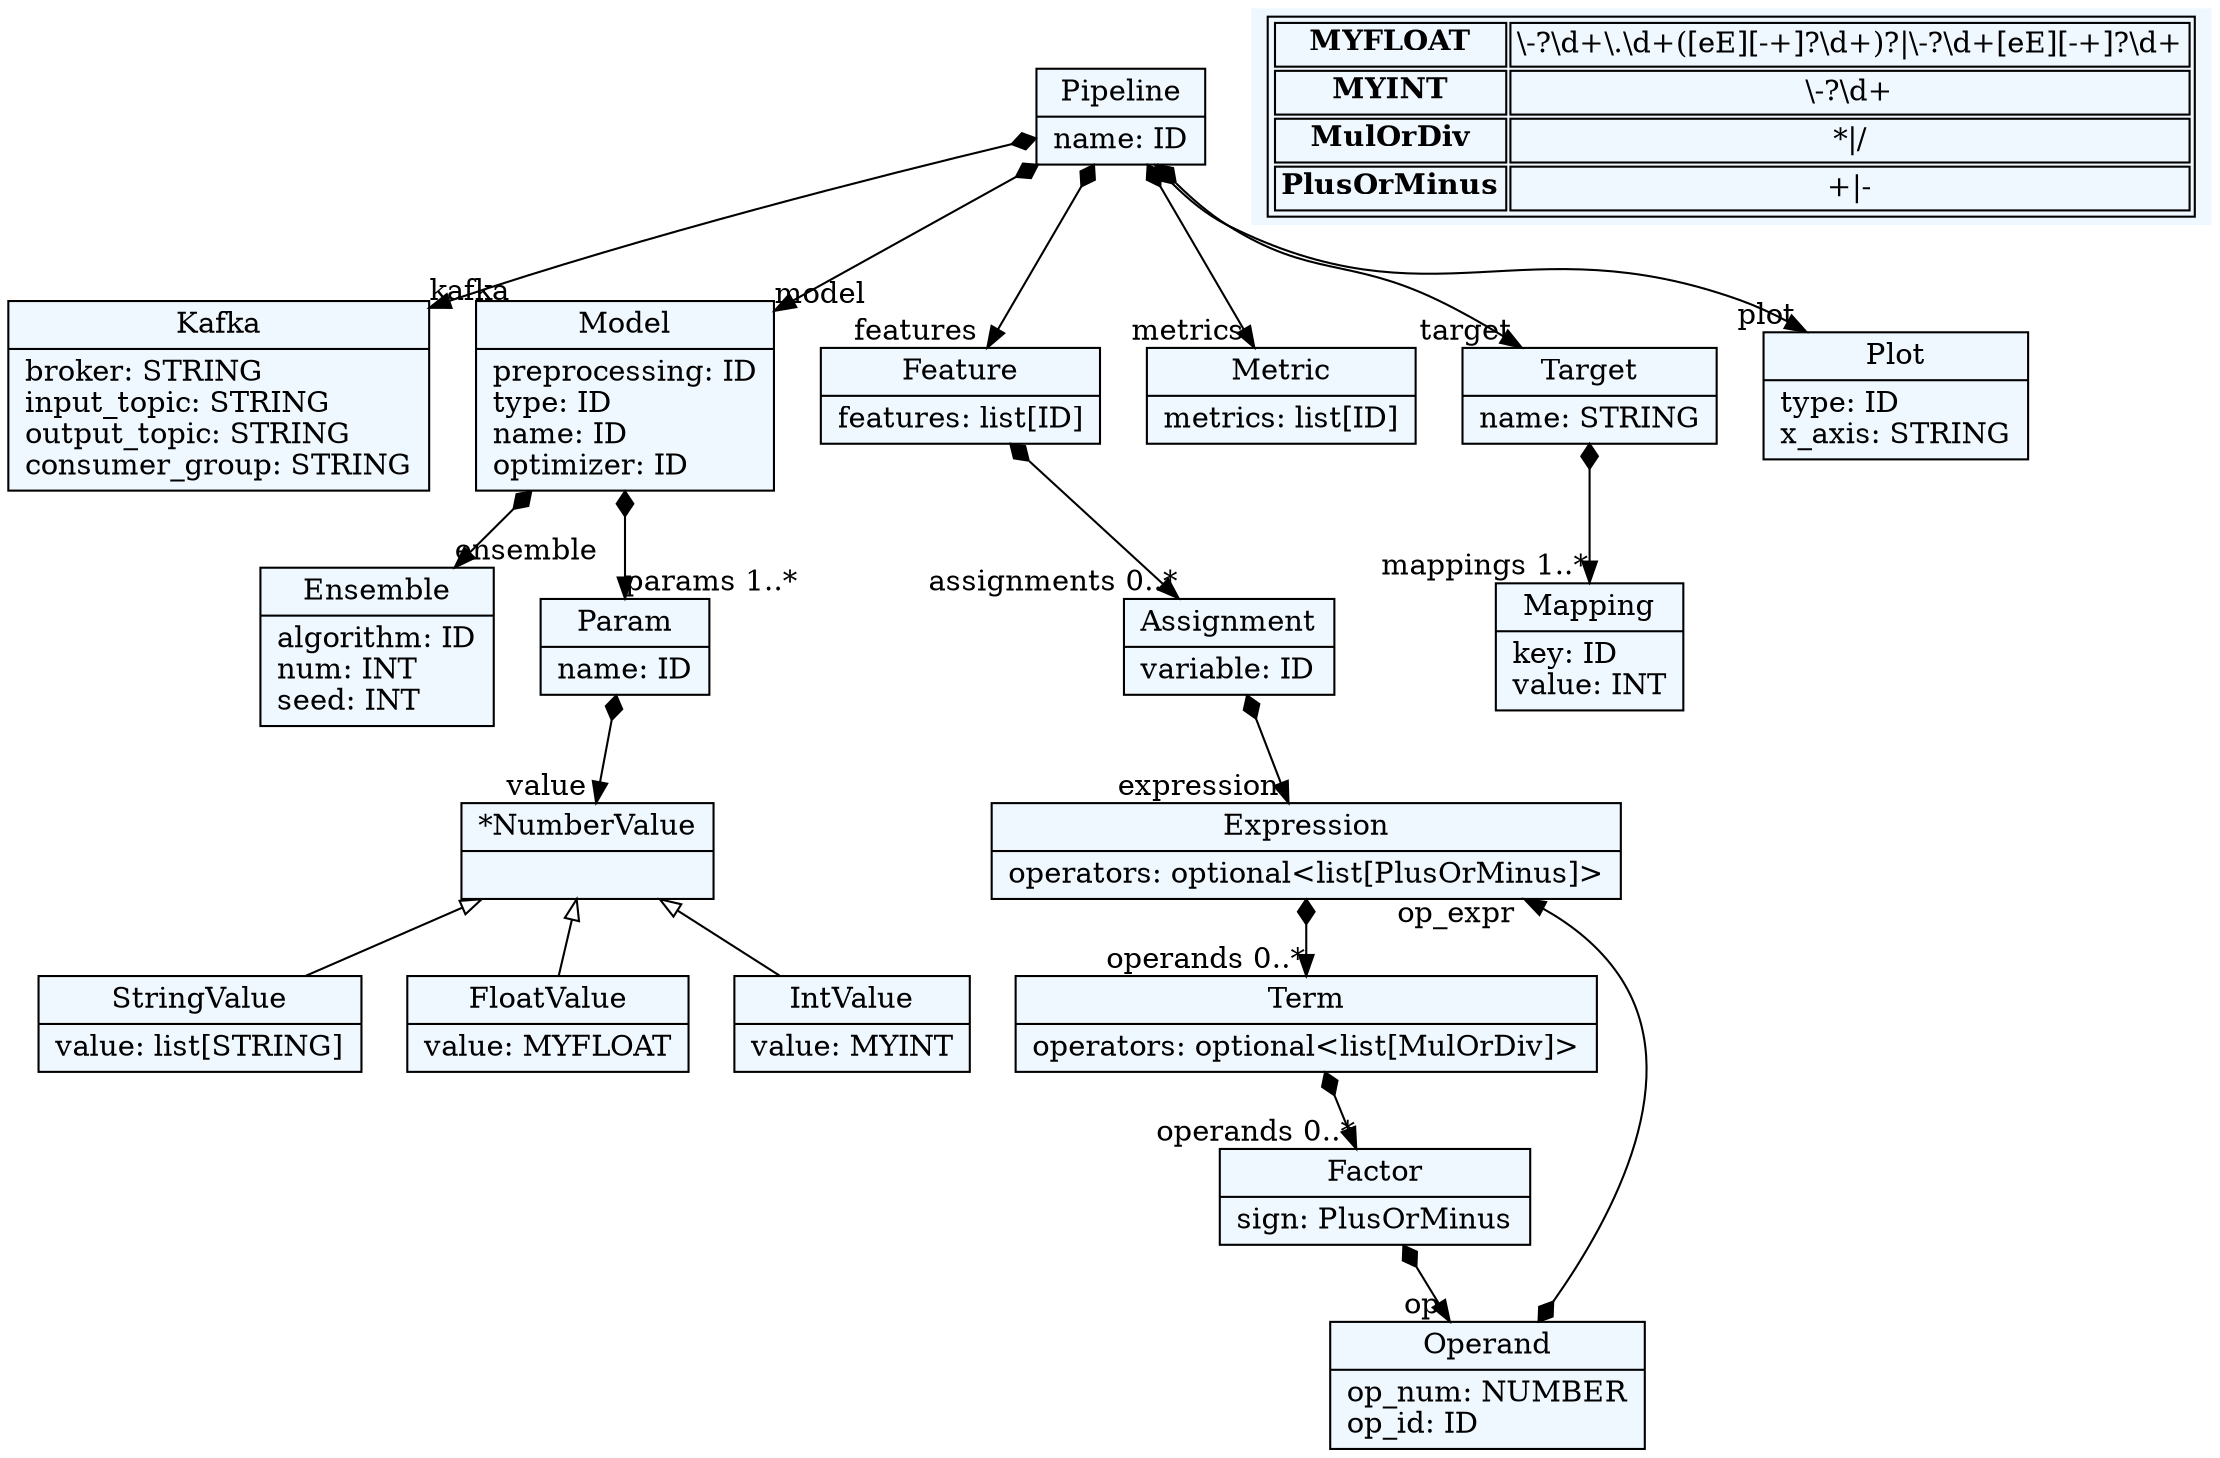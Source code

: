 
    digraph textX {
    fontname = "Bitstream Vera Sans"
    fontsize = 8
    node[
        shape=record,
        style=filled,
        fillcolor=aliceblue
    ]
    nodesep = 0.3
    edge[dir=black,arrowtail=empty]


137992188615600[ label="{Pipeline|name: ID\l}"]

137992186175392[ label="{Kafka|broker: STRING\linput_topic: STRING\loutput_topic: STRING\lconsumer_group: STRING\l}"]

137992186174240[ label="{Model|preprocessing: ID\ltype: ID\lname: ID\loptimizer: ID\l}"]

137992186178704[ label="{Ensemble|algorithm: ID\lnum: INT\lseed: INT\l}"]

137992186179616[ label="{Param|name: ID\l}"]

137992186177408[ label="{*NumberValue|}"]

137992186178560[ label="{StringValue|value: list[STRING]\l}"]

137992186182592[ label="{FloatValue|value: MYFLOAT\l}"]

137992186283552[ label="{IntValue|value: MYINT\l}"]

137992186283600[ label="{Feature|features: list[ID]\l}"]

137992186282256[ label="{Assignment|variable: ID\l}"]

137992186285856[ label="{Expression|operators: optional\<list[PlusOrMinus]\>\l}"]

137992186283456[ label="{Term|operators: optional\<list[MulOrDiv]\>\l}"]

137992186283888[ label="{Factor|sign: PlusOrMinus\l}"]

137992186283840[ label="{Operand|op_num: NUMBER\lop_id: ID\l}"]

137992186283936[ label="{Metric|metrics: list[ID]\l}"]

137992186284032[ label="{Target|name: STRING\l}"]

137992186284128[ label="{Mapping|key: ID\lvalue: INT\l}"]

137992186284272[ label="{Plot|type: ID\lx_axis: STRING\l}"]



137992188615600 -> 137992186175392[arrowtail=diamond, dir=both, headlabel="kafka "]
137992188615600 -> 137992186174240[arrowtail=diamond, dir=both, headlabel="model "]
137992188615600 -> 137992186283600[arrowtail=diamond, dir=both, headlabel="features "]
137992188615600 -> 137992186283936[arrowtail=diamond, dir=both, headlabel="metrics "]
137992188615600 -> 137992186284032[arrowtail=diamond, dir=both, headlabel="target "]
137992188615600 -> 137992186284272[arrowtail=diamond, dir=both, headlabel="plot "]
137992186174240 -> 137992186178704[arrowtail=diamond, dir=both, headlabel="ensemble "]
137992186174240 -> 137992186179616[arrowtail=diamond, dir=both, headlabel="params 1..*"]
137992186179616 -> 137992186177408[arrowtail=diamond, dir=both, headlabel="value "]
137992186177408 -> 137992186182592 [dir=back]
137992186177408 -> 137992186283552 [dir=back]
137992186177408 -> 137992186178560 [dir=back]
137992186283600 -> 137992186282256[arrowtail=diamond, dir=both, headlabel="assignments 0..*"]
137992186282256 -> 137992186285856[arrowtail=diamond, dir=both, headlabel="expression "]
137992186285856 -> 137992186283456[arrowtail=diamond, dir=both, headlabel="operands 0..*"]
137992186283456 -> 137992186283888[arrowtail=diamond, dir=both, headlabel="operands 0..*"]
137992186283888 -> 137992186283840[arrowtail=diamond, dir=both, headlabel="op "]
137992186283840 -> 137992186285856[arrowtail=diamond, dir=both, headlabel="op_expr "]
137992186284032 -> 137992186284128[arrowtail=diamond, dir=both, headlabel="mappings 1..*"]
match_rules [ shape=plaintext, label=< <table>
	<tr>
		<td><b>MYFLOAT</b></td><td>\-?\d+\.\d+([eE][-+]?\d+)?|\-?\d+[eE][-+]?\d+</td>
	</tr>
	<tr>
		<td><b>MYINT</b></td><td>\-?\d+</td>
	</tr>
	<tr>
		<td><b>MulOrDiv</b></td><td>*|/</td>
	</tr>
	<tr>
		<td><b>PlusOrMinus</b></td><td>+|-</td>
	</tr>
</table> >]


}
